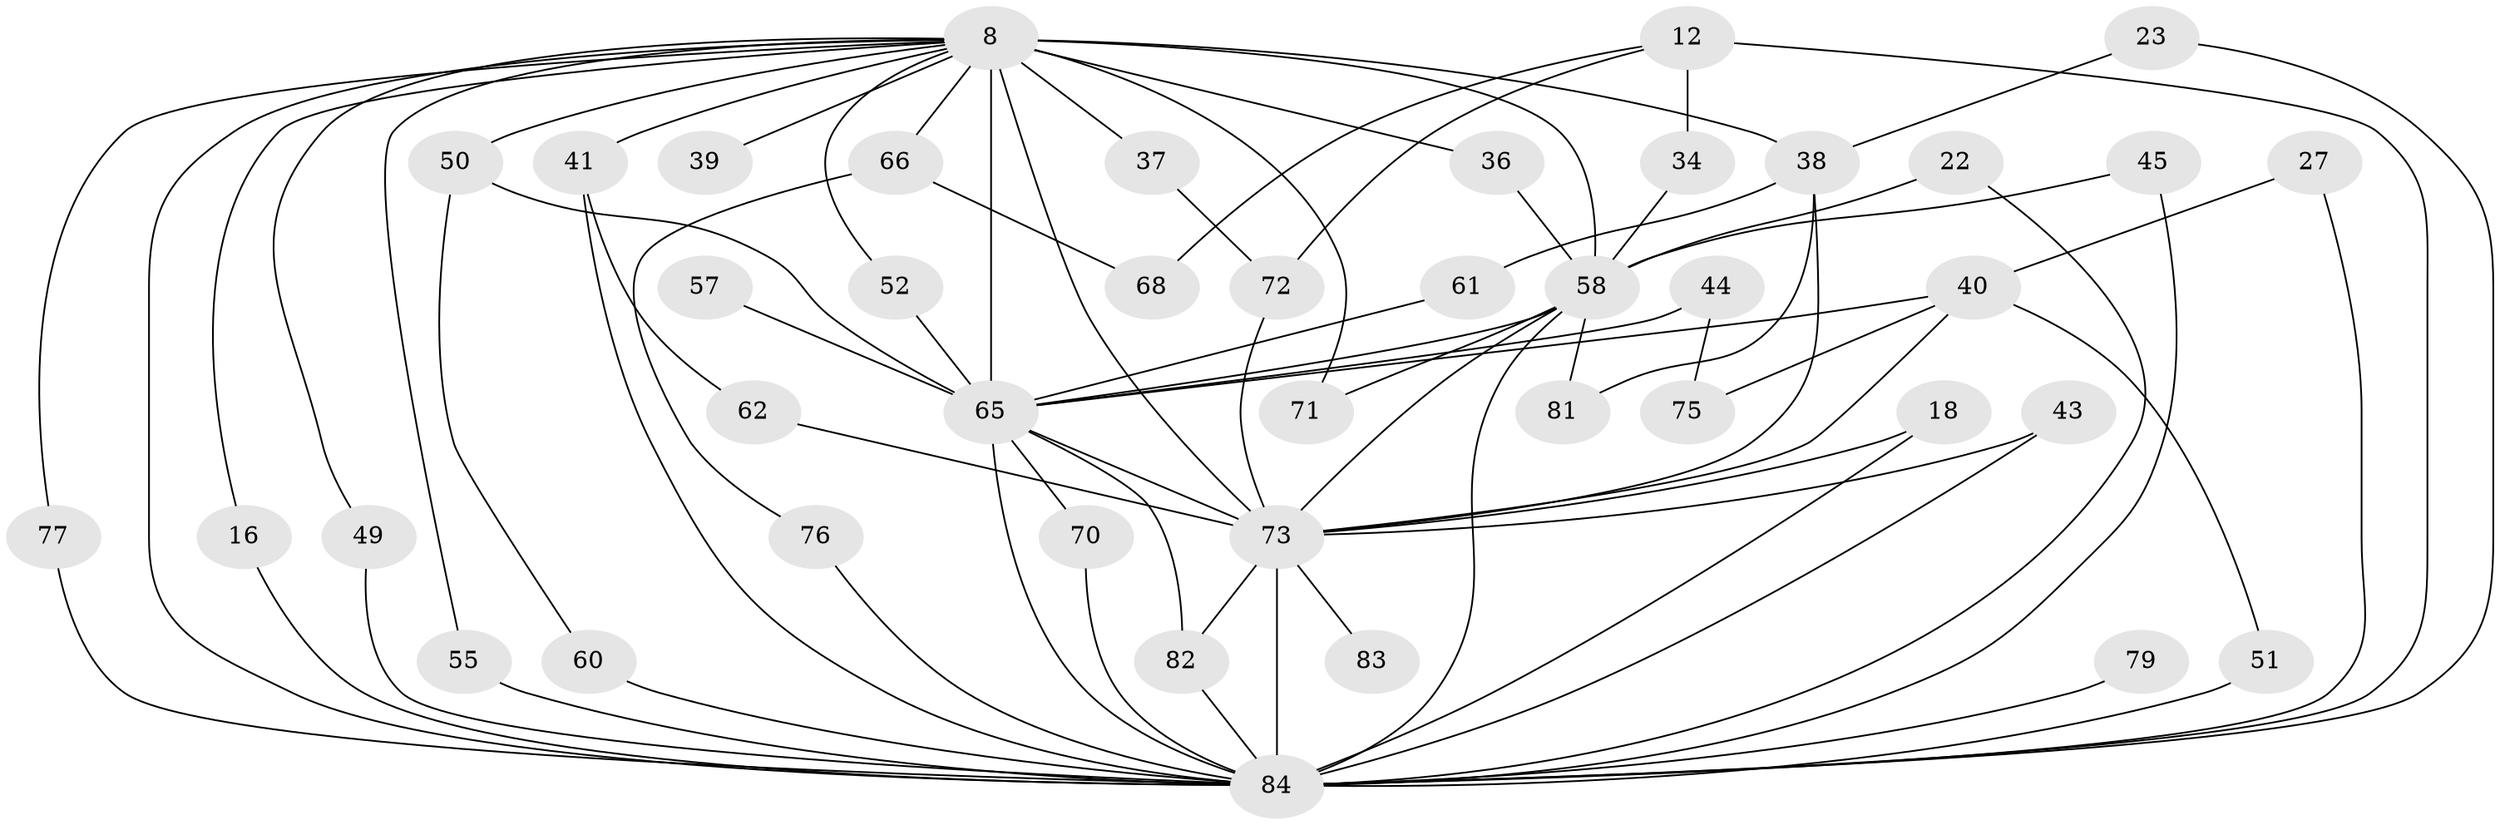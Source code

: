 // original degree distribution, {22: 0.011904761904761904, 17: 0.023809523809523808, 16: 0.023809523809523808, 19: 0.011904761904761904, 14: 0.011904761904761904, 12: 0.011904761904761904, 23: 0.011904761904761904, 24: 0.011904761904761904, 3: 0.17857142857142858, 5: 0.03571428571428571, 7: 0.023809523809523808, 4: 0.09523809523809523, 2: 0.5238095238095238, 6: 0.023809523809523808}
// Generated by graph-tools (version 1.1) at 2025/48/03/04/25 21:48:19]
// undirected, 42 vertices, 78 edges
graph export_dot {
graph [start="1"]
  node [color=gray90,style=filled];
  8 [super="+1"];
  12;
  16;
  18;
  22;
  23;
  27;
  34;
  36;
  37 [super="+31"];
  38 [super="+17+33+30"];
  39;
  40 [super="+21+14"];
  41 [super="+26"];
  43;
  44;
  45;
  49;
  50 [super="+35"];
  51;
  52;
  55;
  57;
  58 [super="+53+7"];
  60;
  61;
  62;
  65 [super="+11+63+6"];
  66 [super="+48"];
  68;
  70;
  71;
  72 [super="+69"];
  73 [super="+56+67+54+10"];
  75;
  76;
  77;
  79;
  81;
  82 [super="+80"];
  83;
  84 [super="+46+74+9"];
  8 -- 38 [weight=4];
  8 -- 39 [weight=2];
  8 -- 50 [weight=2];
  8 -- 55;
  8 -- 77;
  8 -- 66 [weight=3];
  8 -- 71;
  8 -- 16;
  8 -- 36;
  8 -- 37 [weight=3];
  8 -- 41 [weight=2];
  8 -- 49;
  8 -- 52;
  8 -- 65 [weight=5];
  8 -- 84 [weight=6];
  8 -- 58 [weight=4];
  8 -- 73 [weight=5];
  12 -- 34;
  12 -- 68;
  12 -- 72;
  12 -- 84 [weight=2];
  16 -- 84;
  18 -- 84;
  18 -- 73;
  22 -- 58;
  22 -- 84;
  23 -- 38;
  23 -- 84;
  27 -- 40;
  27 -- 84;
  34 -- 58;
  36 -- 58;
  37 -- 72;
  38 -- 61;
  38 -- 81;
  38 -- 73 [weight=2];
  40 -- 51;
  40 -- 75;
  40 -- 65;
  40 -- 73 [weight=5];
  41 -- 62;
  41 -- 84;
  43 -- 84;
  43 -- 73;
  44 -- 75;
  44 -- 65 [weight=2];
  45 -- 58;
  45 -- 84;
  49 -- 84;
  50 -- 60;
  50 -- 65;
  51 -- 84;
  52 -- 65;
  55 -- 84;
  57 -- 65 [weight=2];
  58 -- 71;
  58 -- 81;
  58 -- 84 [weight=7];
  58 -- 65 [weight=5];
  58 -- 73 [weight=5];
  60 -- 84;
  61 -- 65;
  62 -- 73;
  65 -- 70;
  65 -- 82;
  65 -- 84 [weight=5];
  65 -- 73 [weight=6];
  66 -- 68;
  66 -- 76;
  70 -- 84;
  72 -- 73;
  73 -- 84 [weight=13];
  73 -- 82;
  73 -- 83 [weight=2];
  76 -- 84;
  77 -- 84;
  79 -- 84 [weight=2];
  82 -- 84 [weight=3];
}
